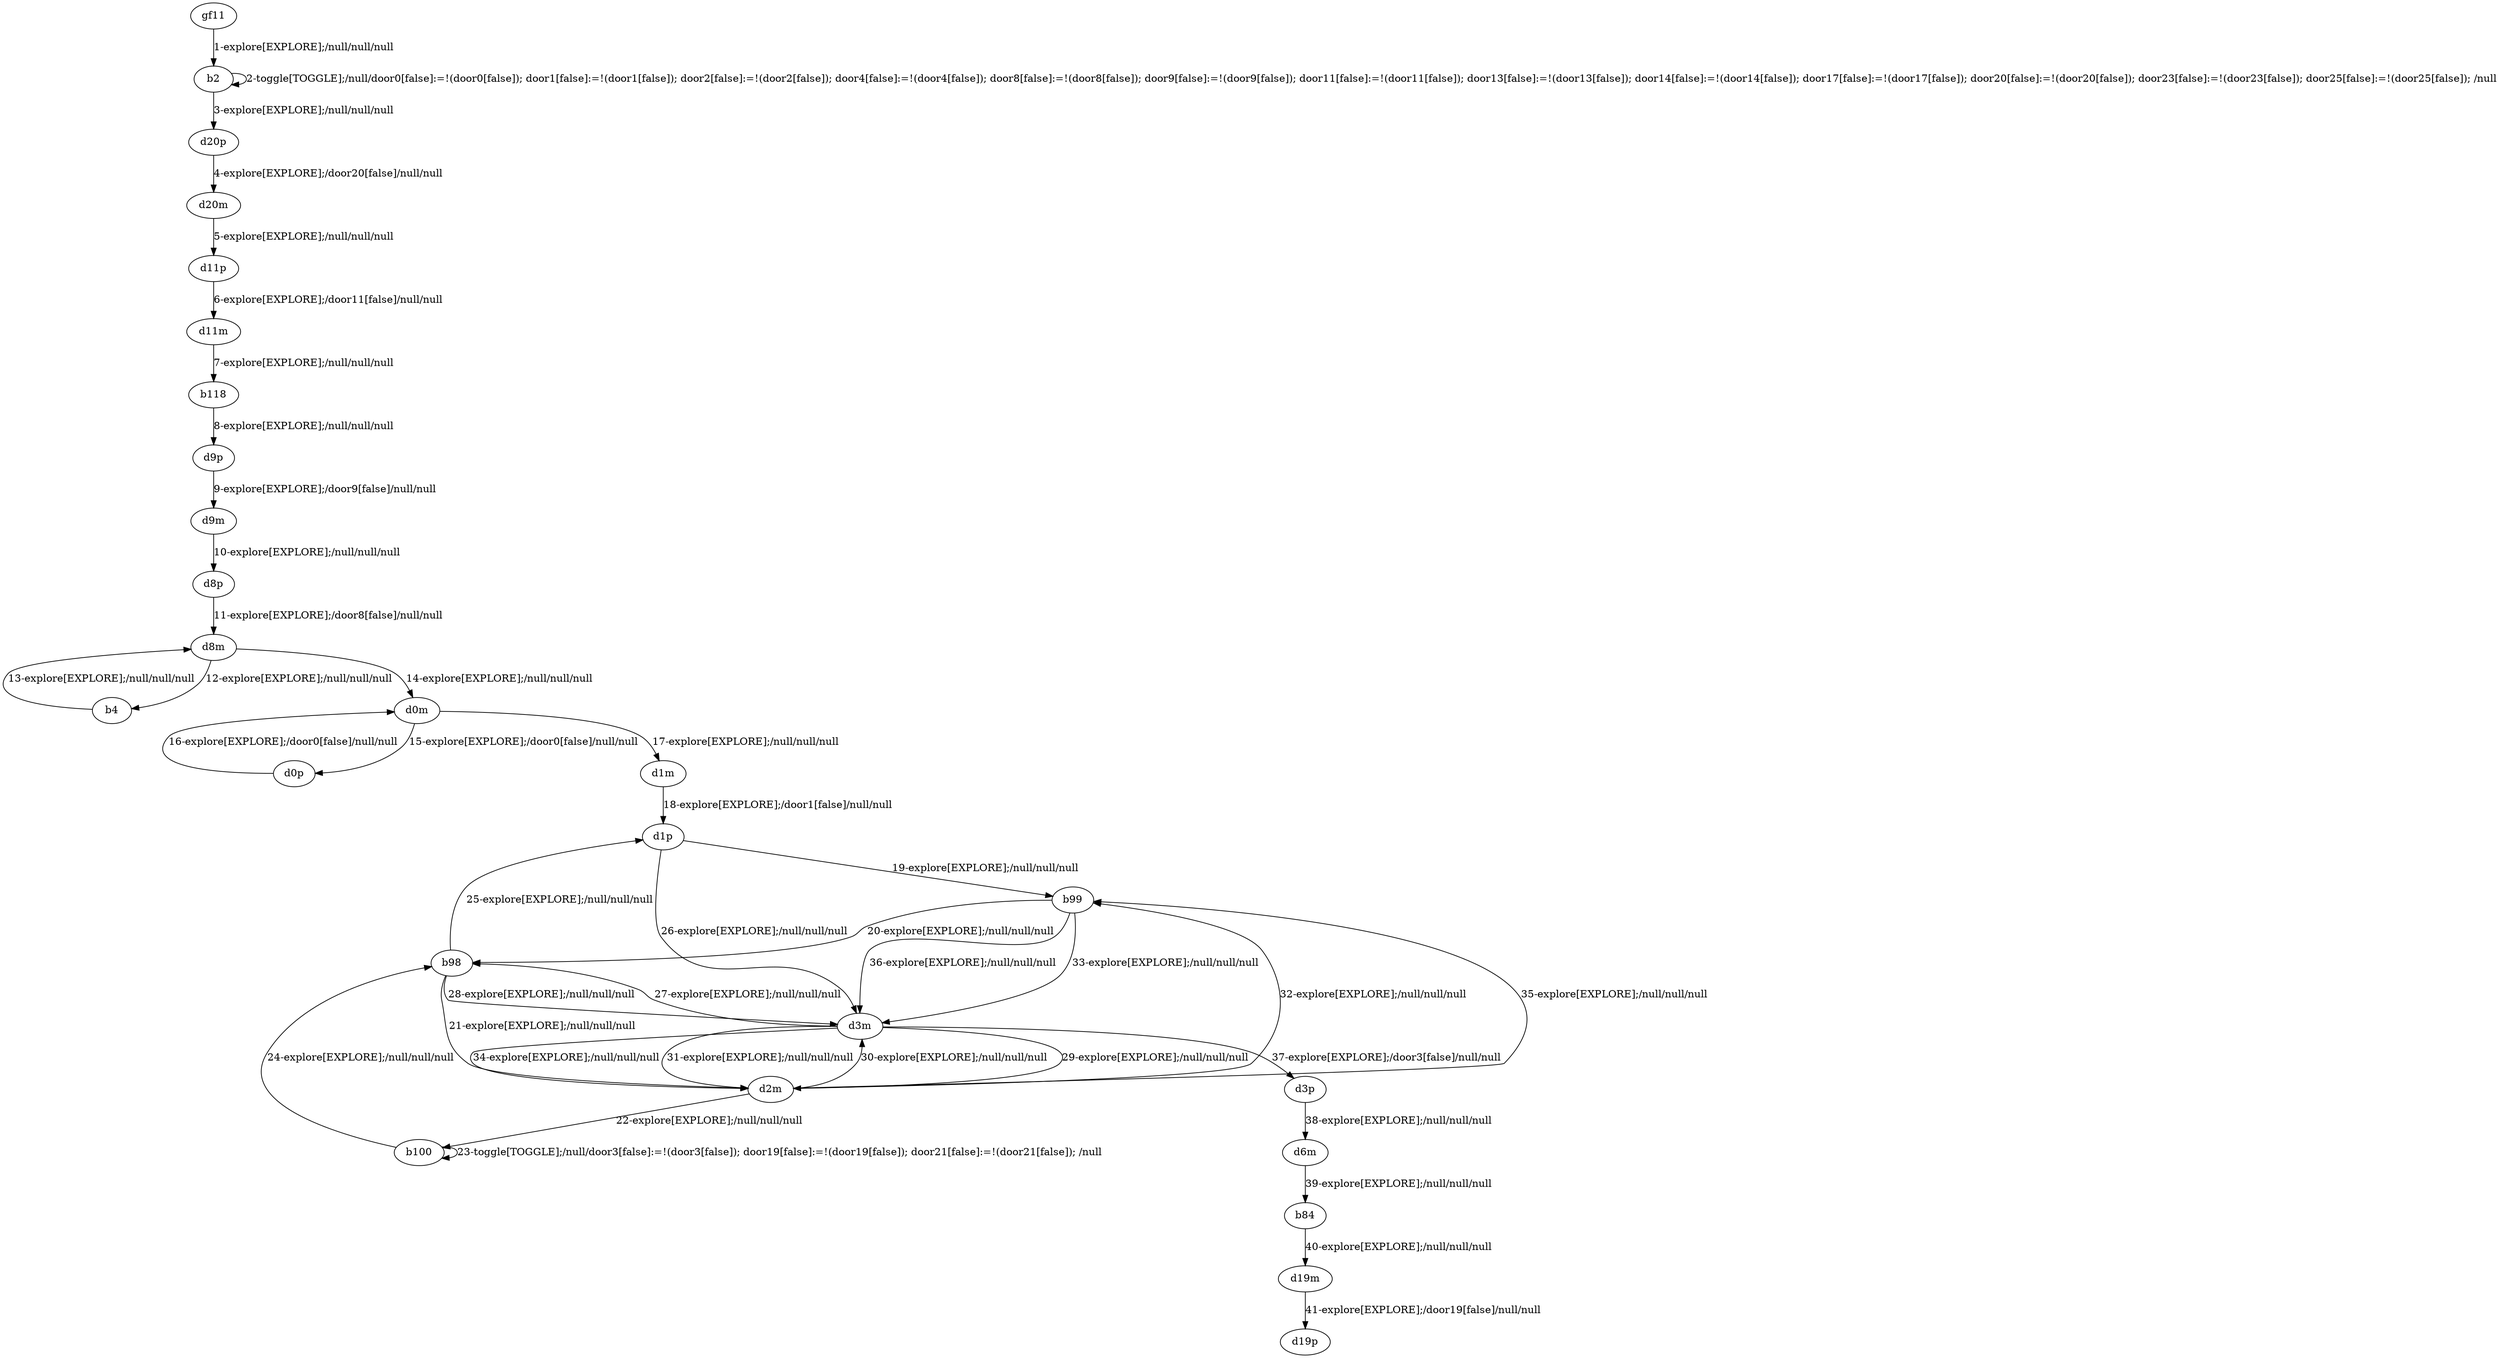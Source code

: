 # Total number of goals covered by this test: 1
# d19m --> d19p

digraph g {
"gf11" -> "b2" [label = "1-explore[EXPLORE];/null/null/null"];
"b2" -> "b2" [label = "2-toggle[TOGGLE];/null/door0[false]:=!(door0[false]); door1[false]:=!(door1[false]); door2[false]:=!(door2[false]); door4[false]:=!(door4[false]); door8[false]:=!(door8[false]); door9[false]:=!(door9[false]); door11[false]:=!(door11[false]); door13[false]:=!(door13[false]); door14[false]:=!(door14[false]); door17[false]:=!(door17[false]); door20[false]:=!(door20[false]); door23[false]:=!(door23[false]); door25[false]:=!(door25[false]); /null"];
"b2" -> "d20p" [label = "3-explore[EXPLORE];/null/null/null"];
"d20p" -> "d20m" [label = "4-explore[EXPLORE];/door20[false]/null/null"];
"d20m" -> "d11p" [label = "5-explore[EXPLORE];/null/null/null"];
"d11p" -> "d11m" [label = "6-explore[EXPLORE];/door11[false]/null/null"];
"d11m" -> "b118" [label = "7-explore[EXPLORE];/null/null/null"];
"b118" -> "d9p" [label = "8-explore[EXPLORE];/null/null/null"];
"d9p" -> "d9m" [label = "9-explore[EXPLORE];/door9[false]/null/null"];
"d9m" -> "d8p" [label = "10-explore[EXPLORE];/null/null/null"];
"d8p" -> "d8m" [label = "11-explore[EXPLORE];/door8[false]/null/null"];
"d8m" -> "b4" [label = "12-explore[EXPLORE];/null/null/null"];
"b4" -> "d8m" [label = "13-explore[EXPLORE];/null/null/null"];
"d8m" -> "d0m" [label = "14-explore[EXPLORE];/null/null/null"];
"d0m" -> "d0p" [label = "15-explore[EXPLORE];/door0[false]/null/null"];
"d0p" -> "d0m" [label = "16-explore[EXPLORE];/door0[false]/null/null"];
"d0m" -> "d1m" [label = "17-explore[EXPLORE];/null/null/null"];
"d1m" -> "d1p" [label = "18-explore[EXPLORE];/door1[false]/null/null"];
"d1p" -> "b99" [label = "19-explore[EXPLORE];/null/null/null"];
"b99" -> "b98" [label = "20-explore[EXPLORE];/null/null/null"];
"b98" -> "d2m" [label = "21-explore[EXPLORE];/null/null/null"];
"d2m" -> "b100" [label = "22-explore[EXPLORE];/null/null/null"];
"b100" -> "b100" [label = "23-toggle[TOGGLE];/null/door3[false]:=!(door3[false]); door19[false]:=!(door19[false]); door21[false]:=!(door21[false]); /null"];
"b100" -> "b98" [label = "24-explore[EXPLORE];/null/null/null"];
"b98" -> "d1p" [label = "25-explore[EXPLORE];/null/null/null"];
"d1p" -> "d3m" [label = "26-explore[EXPLORE];/null/null/null"];
"d3m" -> "b98" [label = "27-explore[EXPLORE];/null/null/null"];
"b98" -> "d3m" [label = "28-explore[EXPLORE];/null/null/null"];
"d3m" -> "d2m" [label = "29-explore[EXPLORE];/null/null/null"];
"d2m" -> "d3m" [label = "30-explore[EXPLORE];/null/null/null"];
"d3m" -> "d2m" [label = "31-explore[EXPLORE];/null/null/null"];
"d2m" -> "b99" [label = "32-explore[EXPLORE];/null/null/null"];
"b99" -> "d3m" [label = "33-explore[EXPLORE];/null/null/null"];
"d3m" -> "d2m" [label = "34-explore[EXPLORE];/null/null/null"];
"d2m" -> "b99" [label = "35-explore[EXPLORE];/null/null/null"];
"b99" -> "d3m" [label = "36-explore[EXPLORE];/null/null/null"];
"d3m" -> "d3p" [label = "37-explore[EXPLORE];/door3[false]/null/null"];
"d3p" -> "d6m" [label = "38-explore[EXPLORE];/null/null/null"];
"d6m" -> "b84" [label = "39-explore[EXPLORE];/null/null/null"];
"b84" -> "d19m" [label = "40-explore[EXPLORE];/null/null/null"];
"d19m" -> "d19p" [label = "41-explore[EXPLORE];/door19[false]/null/null"];
}